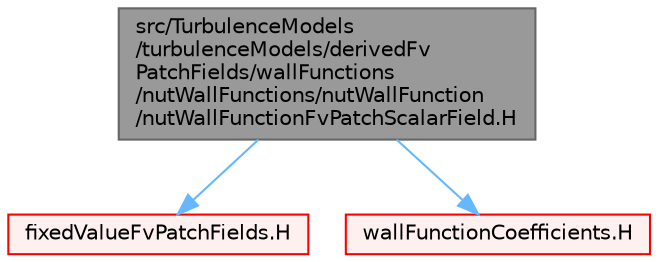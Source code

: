 digraph "src/TurbulenceModels/turbulenceModels/derivedFvPatchFields/wallFunctions/nutWallFunctions/nutWallFunction/nutWallFunctionFvPatchScalarField.H"
{
 // LATEX_PDF_SIZE
  bgcolor="transparent";
  edge [fontname=Helvetica,fontsize=10,labelfontname=Helvetica,labelfontsize=10];
  node [fontname=Helvetica,fontsize=10,shape=box,height=0.2,width=0.4];
  Node1 [id="Node000001",label="src/TurbulenceModels\l/turbulenceModels/derivedFv\lPatchFields/wallFunctions\l/nutWallFunctions/nutWallFunction\l/nutWallFunctionFvPatchScalarField.H",height=0.2,width=0.4,color="gray40", fillcolor="grey60", style="filled", fontcolor="black",tooltip=" "];
  Node1 -> Node2 [id="edge1_Node000001_Node000002",color="steelblue1",style="solid",tooltip=" "];
  Node2 [id="Node000002",label="fixedValueFvPatchFields.H",height=0.2,width=0.4,color="red", fillcolor="#FFF0F0", style="filled",URL="$fixedValueFvPatchFields_8H.html",tooltip=" "];
  Node1 -> Node267 [id="edge2_Node000001_Node000267",color="steelblue1",style="solid",tooltip=" "];
  Node267 [id="Node000267",label="wallFunctionCoefficients.H",height=0.2,width=0.4,color="red", fillcolor="#FFF0F0", style="filled",URL="$wallFunctionCoefficients_8H.html",tooltip=" "];
}
